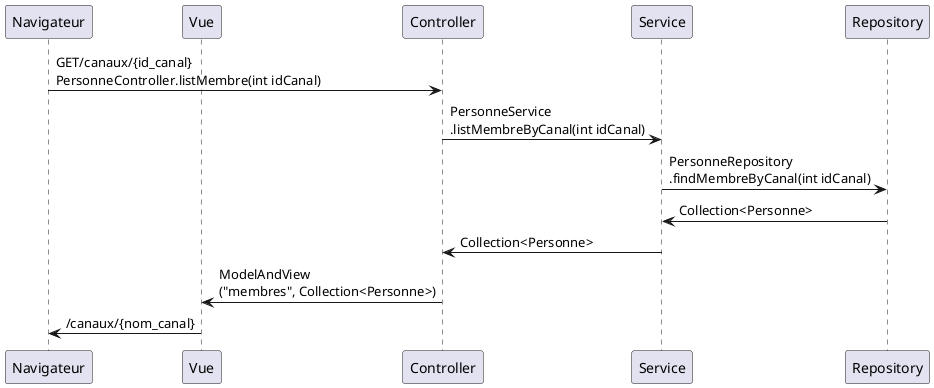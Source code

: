 @startuml
participant Navigateur
participant Vue
Navigateur -> Controller : GET/canaux/{id_canal}\nPersonneController.listMembre(int idCanal)
Controller -> Service : PersonneService\n.listMembreByCanal(int idCanal)
Service -> Repository : PersonneRepository\n.findMembreByCanal(int idCanal)
Repository -> Service : Collection<Personne>
Service -> Controller : Collection<Personne>
Controller -> Vue : ModelAndView\n("membres", Collection<Personne>)
Vue -> Navigateur : /canaux/{nom_canal}
@enduml